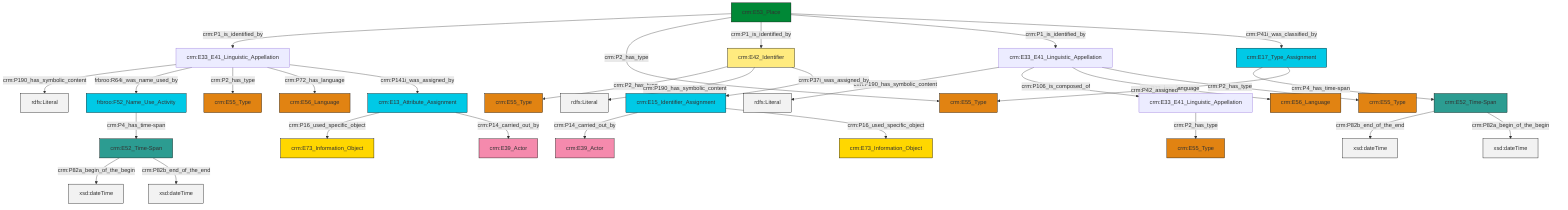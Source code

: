 graph TD
classDef Literal fill:#f2f2f2,stroke:#000000;
classDef CRM_Entity fill:#FFFFFF,stroke:#000000;
classDef Temporal_Entity fill:#00C9E6, stroke:#000000;
classDef Type fill:#E18312, stroke:#000000;
classDef Time-Span fill:#2C9C91, stroke:#000000;
classDef Appellation fill:#FFEB7F, stroke:#000000;
classDef Place fill:#008836, stroke:#000000;
classDef Persistent_Item fill:#B266B2, stroke:#000000;
classDef Conceptual_Object fill:#FFD700, stroke:#000000;
classDef Physical_Thing fill:#D2B48C, stroke:#000000;
classDef Actor fill:#f58aad, stroke:#000000;
classDef PC_Classes fill:#4ce600, stroke:#000000;
classDef Multi fill:#cccccc,stroke:#000000;

0["crm:E52_Time-Span"]:::Time-Span -->|crm:P82a_begin_of_the_begin| 1[xsd:dateTime]:::Literal
14["crm:E13_Attribute_Assignment"]:::Temporal_Entity -->|crm:P16_used_specific_object| 15["crm:E73_Information_Object"]:::Conceptual_Object
2["crm:E42_Identifier"]:::Appellation -->|crm:P2_has_type| 16["crm:E55_Type"]:::Type
19["crm:E33_E41_Linguistic_Appellation"]:::Default -->|crm:P190_has_symbolic_content| 20[rdfs:Literal]:::Literal
2["crm:E42_Identifier"]:::Appellation -->|crm:P190_has_symbolic_content| 21[rdfs:Literal]:::Literal
19["crm:E33_E41_Linguistic_Appellation"]:::Default -->|frbroo:R64i_was_name_used_by| 17["frbroo:F52_Name_Use_Activity"]:::Temporal_Entity
24["crm:E33_E41_Linguistic_Appellation"]:::Default -->|crm:P190_has_symbolic_content| 25[rdfs:Literal]:::Literal
19["crm:E33_E41_Linguistic_Appellation"]:::Default -->|crm:P2_has_type| 28["crm:E55_Type"]:::Type
24["crm:E33_E41_Linguistic_Appellation"]:::Default -->|crm:P106_is_composed_of| 31["crm:E33_E41_Linguistic_Appellation"]:::Default
19["crm:E33_E41_Linguistic_Appellation"]:::Default -->|crm:P72_has_language| 22["crm:E56_Language"]:::Type
8["crm:E53_Place"]:::Place -->|crm:P1_is_identified_by| 19["crm:E33_E41_Linguistic_Appellation"]:::Default
8["crm:E53_Place"]:::Place -->|crm:P2_has_type| 10["crm:E55_Type"]:::Type
24["crm:E33_E41_Linguistic_Appellation"]:::Default -->|crm:P72_has_language| 35["crm:E56_Language"]:::Type
2["crm:E42_Identifier"]:::Appellation -->|crm:P37i_was_assigned_by| 12["crm:E15_Identifier_Assignment"]:::Temporal_Entity
14["crm:E13_Attribute_Assignment"]:::Temporal_Entity -->|crm:P14_carried_out_by| 26["crm:E39_Actor"]:::Actor
33["crm:E17_Type_Assignment"]:::Temporal_Entity -->|crm:P4_has_time-span| 29["crm:E52_Time-Span"]:::Time-Span
24["crm:E33_E41_Linguistic_Appellation"]:::Default -->|crm:P2_has_type| 4["crm:E55_Type"]:::Type
33["crm:E17_Type_Assignment"]:::Temporal_Entity -->|crm:P42_assigned| 10["crm:E55_Type"]:::Type
0["crm:E52_Time-Span"]:::Time-Span -->|crm:P82b_end_of_the_end| 48[xsd:dateTime]:::Literal
17["frbroo:F52_Name_Use_Activity"]:::Temporal_Entity -->|crm:P4_has_time-span| 0["crm:E52_Time-Span"]:::Time-Span
8["crm:E53_Place"]:::Place -->|crm:P1_is_identified_by| 2["crm:E42_Identifier"]:::Appellation
12["crm:E15_Identifier_Assignment"]:::Temporal_Entity -->|crm:P14_carried_out_by| 6["crm:E39_Actor"]:::Actor
8["crm:E53_Place"]:::Place -->|crm:P1_is_identified_by| 24["crm:E33_E41_Linguistic_Appellation"]:::Default
31["crm:E33_E41_Linguistic_Appellation"]:::Default -->|crm:P2_has_type| 41["crm:E55_Type"]:::Type
8["crm:E53_Place"]:::Place -->|crm:P41i_was_classified_by| 33["crm:E17_Type_Assignment"]:::Temporal_Entity
19["crm:E33_E41_Linguistic_Appellation"]:::Default -->|crm:P141i_was_assigned_by| 14["crm:E13_Attribute_Assignment"]:::Temporal_Entity
29["crm:E52_Time-Span"]:::Time-Span -->|crm:P82b_end_of_the_end| 51[xsd:dateTime]:::Literal
29["crm:E52_Time-Span"]:::Time-Span -->|crm:P82a_begin_of_the_begin| 52[xsd:dateTime]:::Literal
12["crm:E15_Identifier_Assignment"]:::Temporal_Entity -->|crm:P16_used_specific_object| 38["crm:E73_Information_Object"]:::Conceptual_Object